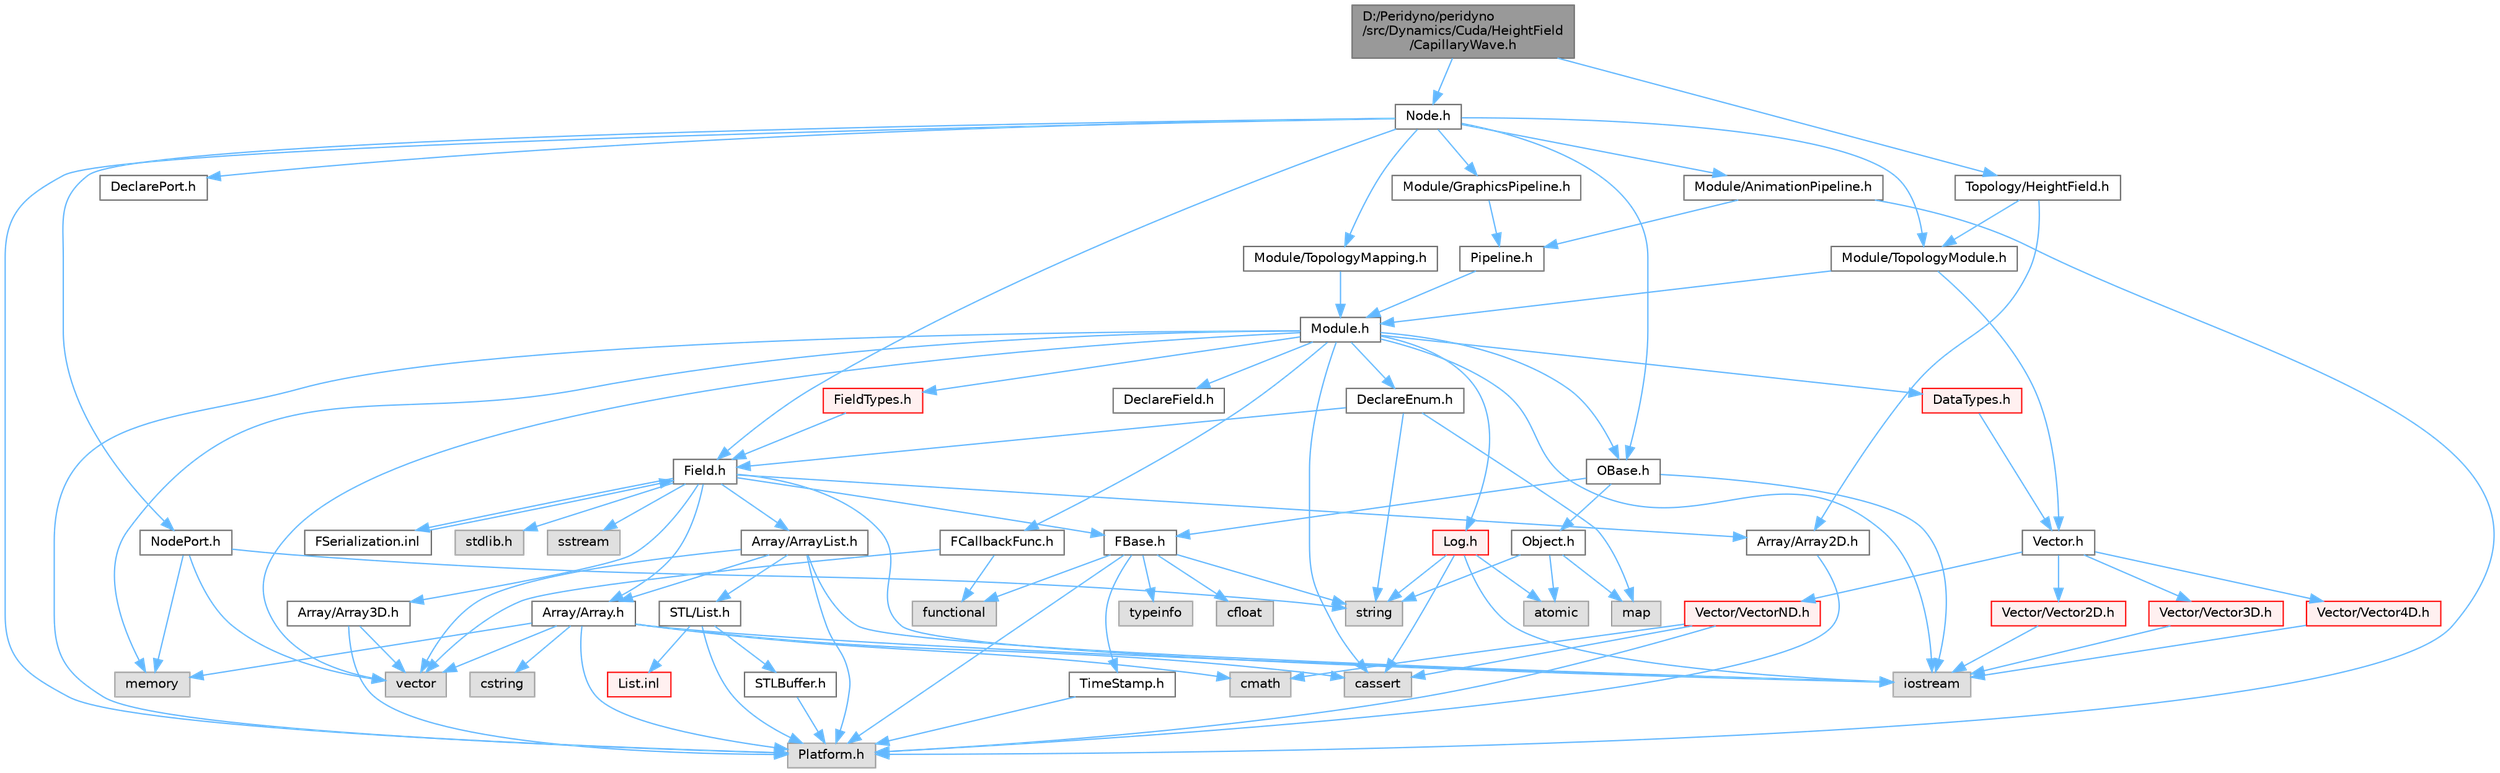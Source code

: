 digraph "D:/Peridyno/peridyno/src/Dynamics/Cuda/HeightField/CapillaryWave.h"
{
 // LATEX_PDF_SIZE
  bgcolor="transparent";
  edge [fontname=Helvetica,fontsize=10,labelfontname=Helvetica,labelfontsize=10];
  node [fontname=Helvetica,fontsize=10,shape=box,height=0.2,width=0.4];
  Node1 [id="Node000001",label="D:/Peridyno/peridyno\l/src/Dynamics/Cuda/HeightField\l/CapillaryWave.h",height=0.2,width=0.4,color="gray40", fillcolor="grey60", style="filled", fontcolor="black",tooltip=" "];
  Node1 -> Node2 [id="edge1_Node000001_Node000002",color="steelblue1",style="solid",tooltip=" "];
  Node2 [id="Node000002",label="Node.h",height=0.2,width=0.4,color="grey40", fillcolor="white", style="filled",URL="$_node_8h.html",tooltip=" "];
  Node2 -> Node3 [id="edge2_Node000002_Node000003",color="steelblue1",style="solid",tooltip=" "];
  Node3 [id="Node000003",label="OBase.h",height=0.2,width=0.4,color="grey40", fillcolor="white", style="filled",URL="$_o_base_8h.html",tooltip=" "];
  Node3 -> Node4 [id="edge3_Node000003_Node000004",color="steelblue1",style="solid",tooltip=" "];
  Node4 [id="Node000004",label="iostream",height=0.2,width=0.4,color="grey60", fillcolor="#E0E0E0", style="filled",tooltip=" "];
  Node3 -> Node5 [id="edge4_Node000003_Node000005",color="steelblue1",style="solid",tooltip=" "];
  Node5 [id="Node000005",label="FBase.h",height=0.2,width=0.4,color="grey40", fillcolor="white", style="filled",URL="$_f_base_8h.html",tooltip=" "];
  Node5 -> Node6 [id="edge5_Node000005_Node000006",color="steelblue1",style="solid",tooltip=" "];
  Node6 [id="Node000006",label="Platform.h",height=0.2,width=0.4,color="grey60", fillcolor="#E0E0E0", style="filled",tooltip=" "];
  Node5 -> Node7 [id="edge6_Node000005_Node000007",color="steelblue1",style="solid",tooltip=" "];
  Node7 [id="Node000007",label="TimeStamp.h",height=0.2,width=0.4,color="grey40", fillcolor="white", style="filled",URL="$_time_stamp_8h.html",tooltip=" "];
  Node7 -> Node6 [id="edge7_Node000007_Node000006",color="steelblue1",style="solid",tooltip=" "];
  Node5 -> Node8 [id="edge8_Node000005_Node000008",color="steelblue1",style="solid",tooltip=" "];
  Node8 [id="Node000008",label="typeinfo",height=0.2,width=0.4,color="grey60", fillcolor="#E0E0E0", style="filled",tooltip=" "];
  Node5 -> Node9 [id="edge9_Node000005_Node000009",color="steelblue1",style="solid",tooltip=" "];
  Node9 [id="Node000009",label="string",height=0.2,width=0.4,color="grey60", fillcolor="#E0E0E0", style="filled",tooltip=" "];
  Node5 -> Node10 [id="edge10_Node000005_Node000010",color="steelblue1",style="solid",tooltip=" "];
  Node10 [id="Node000010",label="functional",height=0.2,width=0.4,color="grey60", fillcolor="#E0E0E0", style="filled",tooltip=" "];
  Node5 -> Node11 [id="edge11_Node000005_Node000011",color="steelblue1",style="solid",tooltip=" "];
  Node11 [id="Node000011",label="cfloat",height=0.2,width=0.4,color="grey60", fillcolor="#E0E0E0", style="filled",tooltip=" "];
  Node3 -> Node12 [id="edge12_Node000003_Node000012",color="steelblue1",style="solid",tooltip=" "];
  Node12 [id="Node000012",label="Object.h",height=0.2,width=0.4,color="grey40", fillcolor="white", style="filled",URL="$_object_8h.html",tooltip=" "];
  Node12 -> Node9 [id="edge13_Node000012_Node000009",color="steelblue1",style="solid",tooltip=" "];
  Node12 -> Node13 [id="edge14_Node000012_Node000013",color="steelblue1",style="solid",tooltip=" "];
  Node13 [id="Node000013",label="atomic",height=0.2,width=0.4,color="grey60", fillcolor="#E0E0E0", style="filled",tooltip=" "];
  Node12 -> Node14 [id="edge15_Node000012_Node000014",color="steelblue1",style="solid",tooltip=" "];
  Node14 [id="Node000014",label="map",height=0.2,width=0.4,color="grey60", fillcolor="#E0E0E0", style="filled",tooltip=" "];
  Node2 -> Node15 [id="edge16_Node000002_Node000015",color="steelblue1",style="solid",tooltip=" "];
  Node15 [id="Node000015",label="Field.h",height=0.2,width=0.4,color="grey40", fillcolor="white", style="filled",URL="$_field_8h.html",tooltip=" "];
  Node15 -> Node4 [id="edge17_Node000015_Node000004",color="steelblue1",style="solid",tooltip=" "];
  Node15 -> Node16 [id="edge18_Node000015_Node000016",color="steelblue1",style="solid",tooltip=" "];
  Node16 [id="Node000016",label="stdlib.h",height=0.2,width=0.4,color="grey60", fillcolor="#E0E0E0", style="filled",tooltip=" "];
  Node15 -> Node17 [id="edge19_Node000015_Node000017",color="steelblue1",style="solid",tooltip=" "];
  Node17 [id="Node000017",label="sstream",height=0.2,width=0.4,color="grey60", fillcolor="#E0E0E0", style="filled",tooltip=" "];
  Node15 -> Node5 [id="edge20_Node000015_Node000005",color="steelblue1",style="solid",tooltip=" "];
  Node15 -> Node18 [id="edge21_Node000015_Node000018",color="steelblue1",style="solid",tooltip=" "];
  Node18 [id="Node000018",label="Array/Array.h",height=0.2,width=0.4,color="grey40", fillcolor="white", style="filled",URL="$_array_8h.html",tooltip=" "];
  Node18 -> Node6 [id="edge22_Node000018_Node000006",color="steelblue1",style="solid",tooltip=" "];
  Node18 -> Node19 [id="edge23_Node000018_Node000019",color="steelblue1",style="solid",tooltip=" "];
  Node19 [id="Node000019",label="cassert",height=0.2,width=0.4,color="grey60", fillcolor="#E0E0E0", style="filled",tooltip=" "];
  Node18 -> Node20 [id="edge24_Node000018_Node000020",color="steelblue1",style="solid",tooltip=" "];
  Node20 [id="Node000020",label="vector",height=0.2,width=0.4,color="grey60", fillcolor="#E0E0E0", style="filled",tooltip=" "];
  Node18 -> Node4 [id="edge25_Node000018_Node000004",color="steelblue1",style="solid",tooltip=" "];
  Node18 -> Node21 [id="edge26_Node000018_Node000021",color="steelblue1",style="solid",tooltip=" "];
  Node21 [id="Node000021",label="cstring",height=0.2,width=0.4,color="grey60", fillcolor="#E0E0E0", style="filled",tooltip=" "];
  Node18 -> Node22 [id="edge27_Node000018_Node000022",color="steelblue1",style="solid",tooltip=" "];
  Node22 [id="Node000022",label="memory",height=0.2,width=0.4,color="grey60", fillcolor="#E0E0E0", style="filled",tooltip=" "];
  Node18 -> Node23 [id="edge28_Node000018_Node000023",color="steelblue1",style="solid",tooltip=" "];
  Node23 [id="Node000023",label="cmath",height=0.2,width=0.4,color="grey60", fillcolor="#E0E0E0", style="filled",tooltip=" "];
  Node15 -> Node24 [id="edge29_Node000015_Node000024",color="steelblue1",style="solid",tooltip=" "];
  Node24 [id="Node000024",label="Array/Array2D.h",height=0.2,width=0.4,color="grey40", fillcolor="white", style="filled",URL="$_array2_d_8h.html",tooltip=" "];
  Node24 -> Node6 [id="edge30_Node000024_Node000006",color="steelblue1",style="solid",tooltip=" "];
  Node15 -> Node25 [id="edge31_Node000015_Node000025",color="steelblue1",style="solid",tooltip=" "];
  Node25 [id="Node000025",label="Array/Array3D.h",height=0.2,width=0.4,color="grey40", fillcolor="white", style="filled",URL="$_array3_d_8h.html",tooltip=" "];
  Node25 -> Node6 [id="edge32_Node000025_Node000006",color="steelblue1",style="solid",tooltip=" "];
  Node25 -> Node20 [id="edge33_Node000025_Node000020",color="steelblue1",style="solid",tooltip=" "];
  Node15 -> Node26 [id="edge34_Node000015_Node000026",color="steelblue1",style="solid",tooltip=" "];
  Node26 [id="Node000026",label="Array/ArrayList.h",height=0.2,width=0.4,color="grey40", fillcolor="white", style="filled",URL="$_array_list_8h.html",tooltip=" "];
  Node26 -> Node20 [id="edge35_Node000026_Node000020",color="steelblue1",style="solid",tooltip=" "];
  Node26 -> Node4 [id="edge36_Node000026_Node000004",color="steelblue1",style="solid",tooltip=" "];
  Node26 -> Node6 [id="edge37_Node000026_Node000006",color="steelblue1",style="solid",tooltip=" "];
  Node26 -> Node27 [id="edge38_Node000026_Node000027",color="steelblue1",style="solid",tooltip=" "];
  Node27 [id="Node000027",label="STL/List.h",height=0.2,width=0.4,color="grey40", fillcolor="white", style="filled",URL="$_list_8h.html",tooltip=" "];
  Node27 -> Node6 [id="edge39_Node000027_Node000006",color="steelblue1",style="solid",tooltip=" "];
  Node27 -> Node28 [id="edge40_Node000027_Node000028",color="steelblue1",style="solid",tooltip=" "];
  Node28 [id="Node000028",label="STLBuffer.h",height=0.2,width=0.4,color="grey40", fillcolor="white", style="filled",URL="$_s_t_l_buffer_8h.html",tooltip=" "];
  Node28 -> Node6 [id="edge41_Node000028_Node000006",color="steelblue1",style="solid",tooltip=" "];
  Node27 -> Node29 [id="edge42_Node000027_Node000029",color="steelblue1",style="solid",tooltip=" "];
  Node29 [id="Node000029",label="List.inl",height=0.2,width=0.4,color="red", fillcolor="#FFF0F0", style="filled",URL="$_list_8inl.html",tooltip=" "];
  Node26 -> Node18 [id="edge43_Node000026_Node000018",color="steelblue1",style="solid",tooltip=" "];
  Node15 -> Node67 [id="edge44_Node000015_Node000067",color="steelblue1",style="solid",tooltip=" "];
  Node67 [id="Node000067",label="FSerialization.inl",height=0.2,width=0.4,color="grey40", fillcolor="white", style="filled",URL="$_f_serialization_8inl.html",tooltip=" "];
  Node67 -> Node15 [id="edge45_Node000067_Node000015",color="steelblue1",style="solid",tooltip=" "];
  Node2 -> Node6 [id="edge46_Node000002_Node000006",color="steelblue1",style="solid",tooltip=" "];
  Node2 -> Node68 [id="edge47_Node000002_Node000068",color="steelblue1",style="solid",tooltip=" "];
  Node68 [id="Node000068",label="DeclarePort.h",height=0.2,width=0.4,color="grey40", fillcolor="white", style="filled",URL="$_declare_port_8h.html",tooltip=" "];
  Node2 -> Node69 [id="edge48_Node000002_Node000069",color="steelblue1",style="solid",tooltip=" "];
  Node69 [id="Node000069",label="NodePort.h",height=0.2,width=0.4,color="grey40", fillcolor="white", style="filled",URL="$_node_port_8h.html",tooltip=" "];
  Node69 -> Node9 [id="edge49_Node000069_Node000009",color="steelblue1",style="solid",tooltip=" "];
  Node69 -> Node20 [id="edge50_Node000069_Node000020",color="steelblue1",style="solid",tooltip=" "];
  Node69 -> Node22 [id="edge51_Node000069_Node000022",color="steelblue1",style="solid",tooltip=" "];
  Node2 -> Node70 [id="edge52_Node000002_Node000070",color="steelblue1",style="solid",tooltip=" "];
  Node70 [id="Node000070",label="Module/TopologyModule.h",height=0.2,width=0.4,color="grey40", fillcolor="white", style="filled",URL="$_topology_module_8h.html",tooltip=" "];
  Node70 -> Node31 [id="edge53_Node000070_Node000031",color="steelblue1",style="solid",tooltip=" "];
  Node31 [id="Node000031",label="Vector.h",height=0.2,width=0.4,color="grey40", fillcolor="white", style="filled",URL="$_vector_8h.html",tooltip=" "];
  Node31 -> Node32 [id="edge54_Node000031_Node000032",color="steelblue1",style="solid",tooltip=" "];
  Node32 [id="Node000032",label="Vector/Vector2D.h",height=0.2,width=0.4,color="red", fillcolor="#FFF0F0", style="filled",URL="$_vector2_d_8h.html",tooltip=" "];
  Node32 -> Node4 [id="edge55_Node000032_Node000004",color="steelblue1",style="solid",tooltip=" "];
  Node31 -> Node38 [id="edge56_Node000031_Node000038",color="steelblue1",style="solid",tooltip=" "];
  Node38 [id="Node000038",label="Vector/Vector3D.h",height=0.2,width=0.4,color="red", fillcolor="#FFF0F0", style="filled",URL="$_vector3_d_8h.html",tooltip=" "];
  Node38 -> Node4 [id="edge57_Node000038_Node000004",color="steelblue1",style="solid",tooltip=" "];
  Node31 -> Node41 [id="edge58_Node000031_Node000041",color="steelblue1",style="solid",tooltip=" "];
  Node41 [id="Node000041",label="Vector/Vector4D.h",height=0.2,width=0.4,color="red", fillcolor="#FFF0F0", style="filled",URL="$_vector4_d_8h.html",tooltip=" "];
  Node41 -> Node4 [id="edge59_Node000041_Node000004",color="steelblue1",style="solid",tooltip=" "];
  Node31 -> Node44 [id="edge60_Node000031_Node000044",color="steelblue1",style="solid",tooltip=" "];
  Node44 [id="Node000044",label="Vector/VectorND.h",height=0.2,width=0.4,color="red", fillcolor="#FFF0F0", style="filled",URL="$_vector_n_d_8h.html",tooltip=" "];
  Node44 -> Node23 [id="edge61_Node000044_Node000023",color="steelblue1",style="solid",tooltip=" "];
  Node44 -> Node19 [id="edge62_Node000044_Node000019",color="steelblue1",style="solid",tooltip=" "];
  Node44 -> Node6 [id="edge63_Node000044_Node000006",color="steelblue1",style="solid",tooltip=" "];
  Node70 -> Node71 [id="edge64_Node000070_Node000071",color="steelblue1",style="solid",tooltip=" "];
  Node71 [id="Node000071",label="Module.h",height=0.2,width=0.4,color="grey40", fillcolor="white", style="filled",URL="$_module_8h.html",tooltip=" "];
  Node71 -> Node6 [id="edge65_Node000071_Node000006",color="steelblue1",style="solid",tooltip=" "];
  Node71 -> Node22 [id="edge66_Node000071_Node000022",color="steelblue1",style="solid",tooltip=" "];
  Node71 -> Node20 [id="edge67_Node000071_Node000020",color="steelblue1",style="solid",tooltip=" "];
  Node71 -> Node19 [id="edge68_Node000071_Node000019",color="steelblue1",style="solid",tooltip=" "];
  Node71 -> Node4 [id="edge69_Node000071_Node000004",color="steelblue1",style="solid",tooltip=" "];
  Node71 -> Node3 [id="edge70_Node000071_Node000003",color="steelblue1",style="solid",tooltip=" "];
  Node71 -> Node72 [id="edge71_Node000071_Node000072",color="steelblue1",style="solid",tooltip=" "];
  Node72 [id="Node000072",label="Log.h",height=0.2,width=0.4,color="red", fillcolor="#FFF0F0", style="filled",URL="$_log_8h.html",tooltip=" "];
  Node72 -> Node9 [id="edge72_Node000072_Node000009",color="steelblue1",style="solid",tooltip=" "];
  Node72 -> Node4 [id="edge73_Node000072_Node000004",color="steelblue1",style="solid",tooltip=" "];
  Node72 -> Node19 [id="edge74_Node000072_Node000019",color="steelblue1",style="solid",tooltip=" "];
  Node72 -> Node13 [id="edge75_Node000072_Node000013",color="steelblue1",style="solid",tooltip=" "];
  Node71 -> Node81 [id="edge76_Node000071_Node000081",color="steelblue1",style="solid",tooltip=" "];
  Node81 [id="Node000081",label="DataTypes.h",height=0.2,width=0.4,color="red", fillcolor="#FFF0F0", style="filled",URL="$_data_types_8h.html",tooltip=" "];
  Node81 -> Node31 [id="edge77_Node000081_Node000031",color="steelblue1",style="solid",tooltip=" "];
  Node71 -> Node86 [id="edge78_Node000071_Node000086",color="steelblue1",style="solid",tooltip=" "];
  Node86 [id="Node000086",label="DeclareEnum.h",height=0.2,width=0.4,color="grey40", fillcolor="white", style="filled",URL="$_declare_enum_8h.html",tooltip=" "];
  Node86 -> Node14 [id="edge79_Node000086_Node000014",color="steelblue1",style="solid",tooltip=" "];
  Node86 -> Node9 [id="edge80_Node000086_Node000009",color="steelblue1",style="solid",tooltip=" "];
  Node86 -> Node15 [id="edge81_Node000086_Node000015",color="steelblue1",style="solid",tooltip=" "];
  Node71 -> Node87 [id="edge82_Node000071_Node000087",color="steelblue1",style="solid",tooltip=" "];
  Node87 [id="Node000087",label="DeclareField.h",height=0.2,width=0.4,color="grey40", fillcolor="white", style="filled",URL="$_declare_field_8h.html",tooltip=" "];
  Node71 -> Node88 [id="edge83_Node000071_Node000088",color="steelblue1",style="solid",tooltip=" "];
  Node88 [id="Node000088",label="FCallbackFunc.h",height=0.2,width=0.4,color="grey40", fillcolor="white", style="filled",URL="$_f_callback_func_8h.html",tooltip=" "];
  Node88 -> Node20 [id="edge84_Node000088_Node000020",color="steelblue1",style="solid",tooltip=" "];
  Node88 -> Node10 [id="edge85_Node000088_Node000010",color="steelblue1",style="solid",tooltip=" "];
  Node71 -> Node89 [id="edge86_Node000071_Node000089",color="steelblue1",style="solid",tooltip=" "];
  Node89 [id="Node000089",label="FieldTypes.h",height=0.2,width=0.4,color="red", fillcolor="#FFF0F0", style="filled",URL="$_field_types_8h.html",tooltip=" "];
  Node89 -> Node15 [id="edge87_Node000089_Node000015",color="steelblue1",style="solid",tooltip=" "];
  Node2 -> Node91 [id="edge88_Node000002_Node000091",color="steelblue1",style="solid",tooltip=" "];
  Node91 [id="Node000091",label="Module/TopologyMapping.h",height=0.2,width=0.4,color="grey40", fillcolor="white", style="filled",URL="$_topology_mapping_8h.html",tooltip=" "];
  Node91 -> Node71 [id="edge89_Node000091_Node000071",color="steelblue1",style="solid",tooltip=" "];
  Node2 -> Node92 [id="edge90_Node000002_Node000092",color="steelblue1",style="solid",tooltip=" "];
  Node92 [id="Node000092",label="Module/AnimationPipeline.h",height=0.2,width=0.4,color="grey40", fillcolor="white", style="filled",URL="$_animation_pipeline_8h.html",tooltip=" "];
  Node92 -> Node93 [id="edge91_Node000092_Node000093",color="steelblue1",style="solid",tooltip=" "];
  Node93 [id="Node000093",label="Pipeline.h",height=0.2,width=0.4,color="grey40", fillcolor="white", style="filled",URL="$_pipeline_8h.html",tooltip=" "];
  Node93 -> Node71 [id="edge92_Node000093_Node000071",color="steelblue1",style="solid",tooltip=" "];
  Node92 -> Node6 [id="edge93_Node000092_Node000006",color="steelblue1",style="solid",tooltip=" "];
  Node2 -> Node94 [id="edge94_Node000002_Node000094",color="steelblue1",style="solid",tooltip=" "];
  Node94 [id="Node000094",label="Module/GraphicsPipeline.h",height=0.2,width=0.4,color="grey40", fillcolor="white", style="filled",URL="$_graphics_pipeline_8h.html",tooltip=" "];
  Node94 -> Node93 [id="edge95_Node000094_Node000093",color="steelblue1",style="solid",tooltip=" "];
  Node1 -> Node95 [id="edge96_Node000001_Node000095",color="steelblue1",style="solid",tooltip=" "];
  Node95 [id="Node000095",label="Topology/HeightField.h",height=0.2,width=0.4,color="grey40", fillcolor="white", style="filled",URL="$_height_field_8h.html",tooltip=" "];
  Node95 -> Node70 [id="edge97_Node000095_Node000070",color="steelblue1",style="solid",tooltip=" "];
  Node95 -> Node24 [id="edge98_Node000095_Node000024",color="steelblue1",style="solid",tooltip=" "];
}
